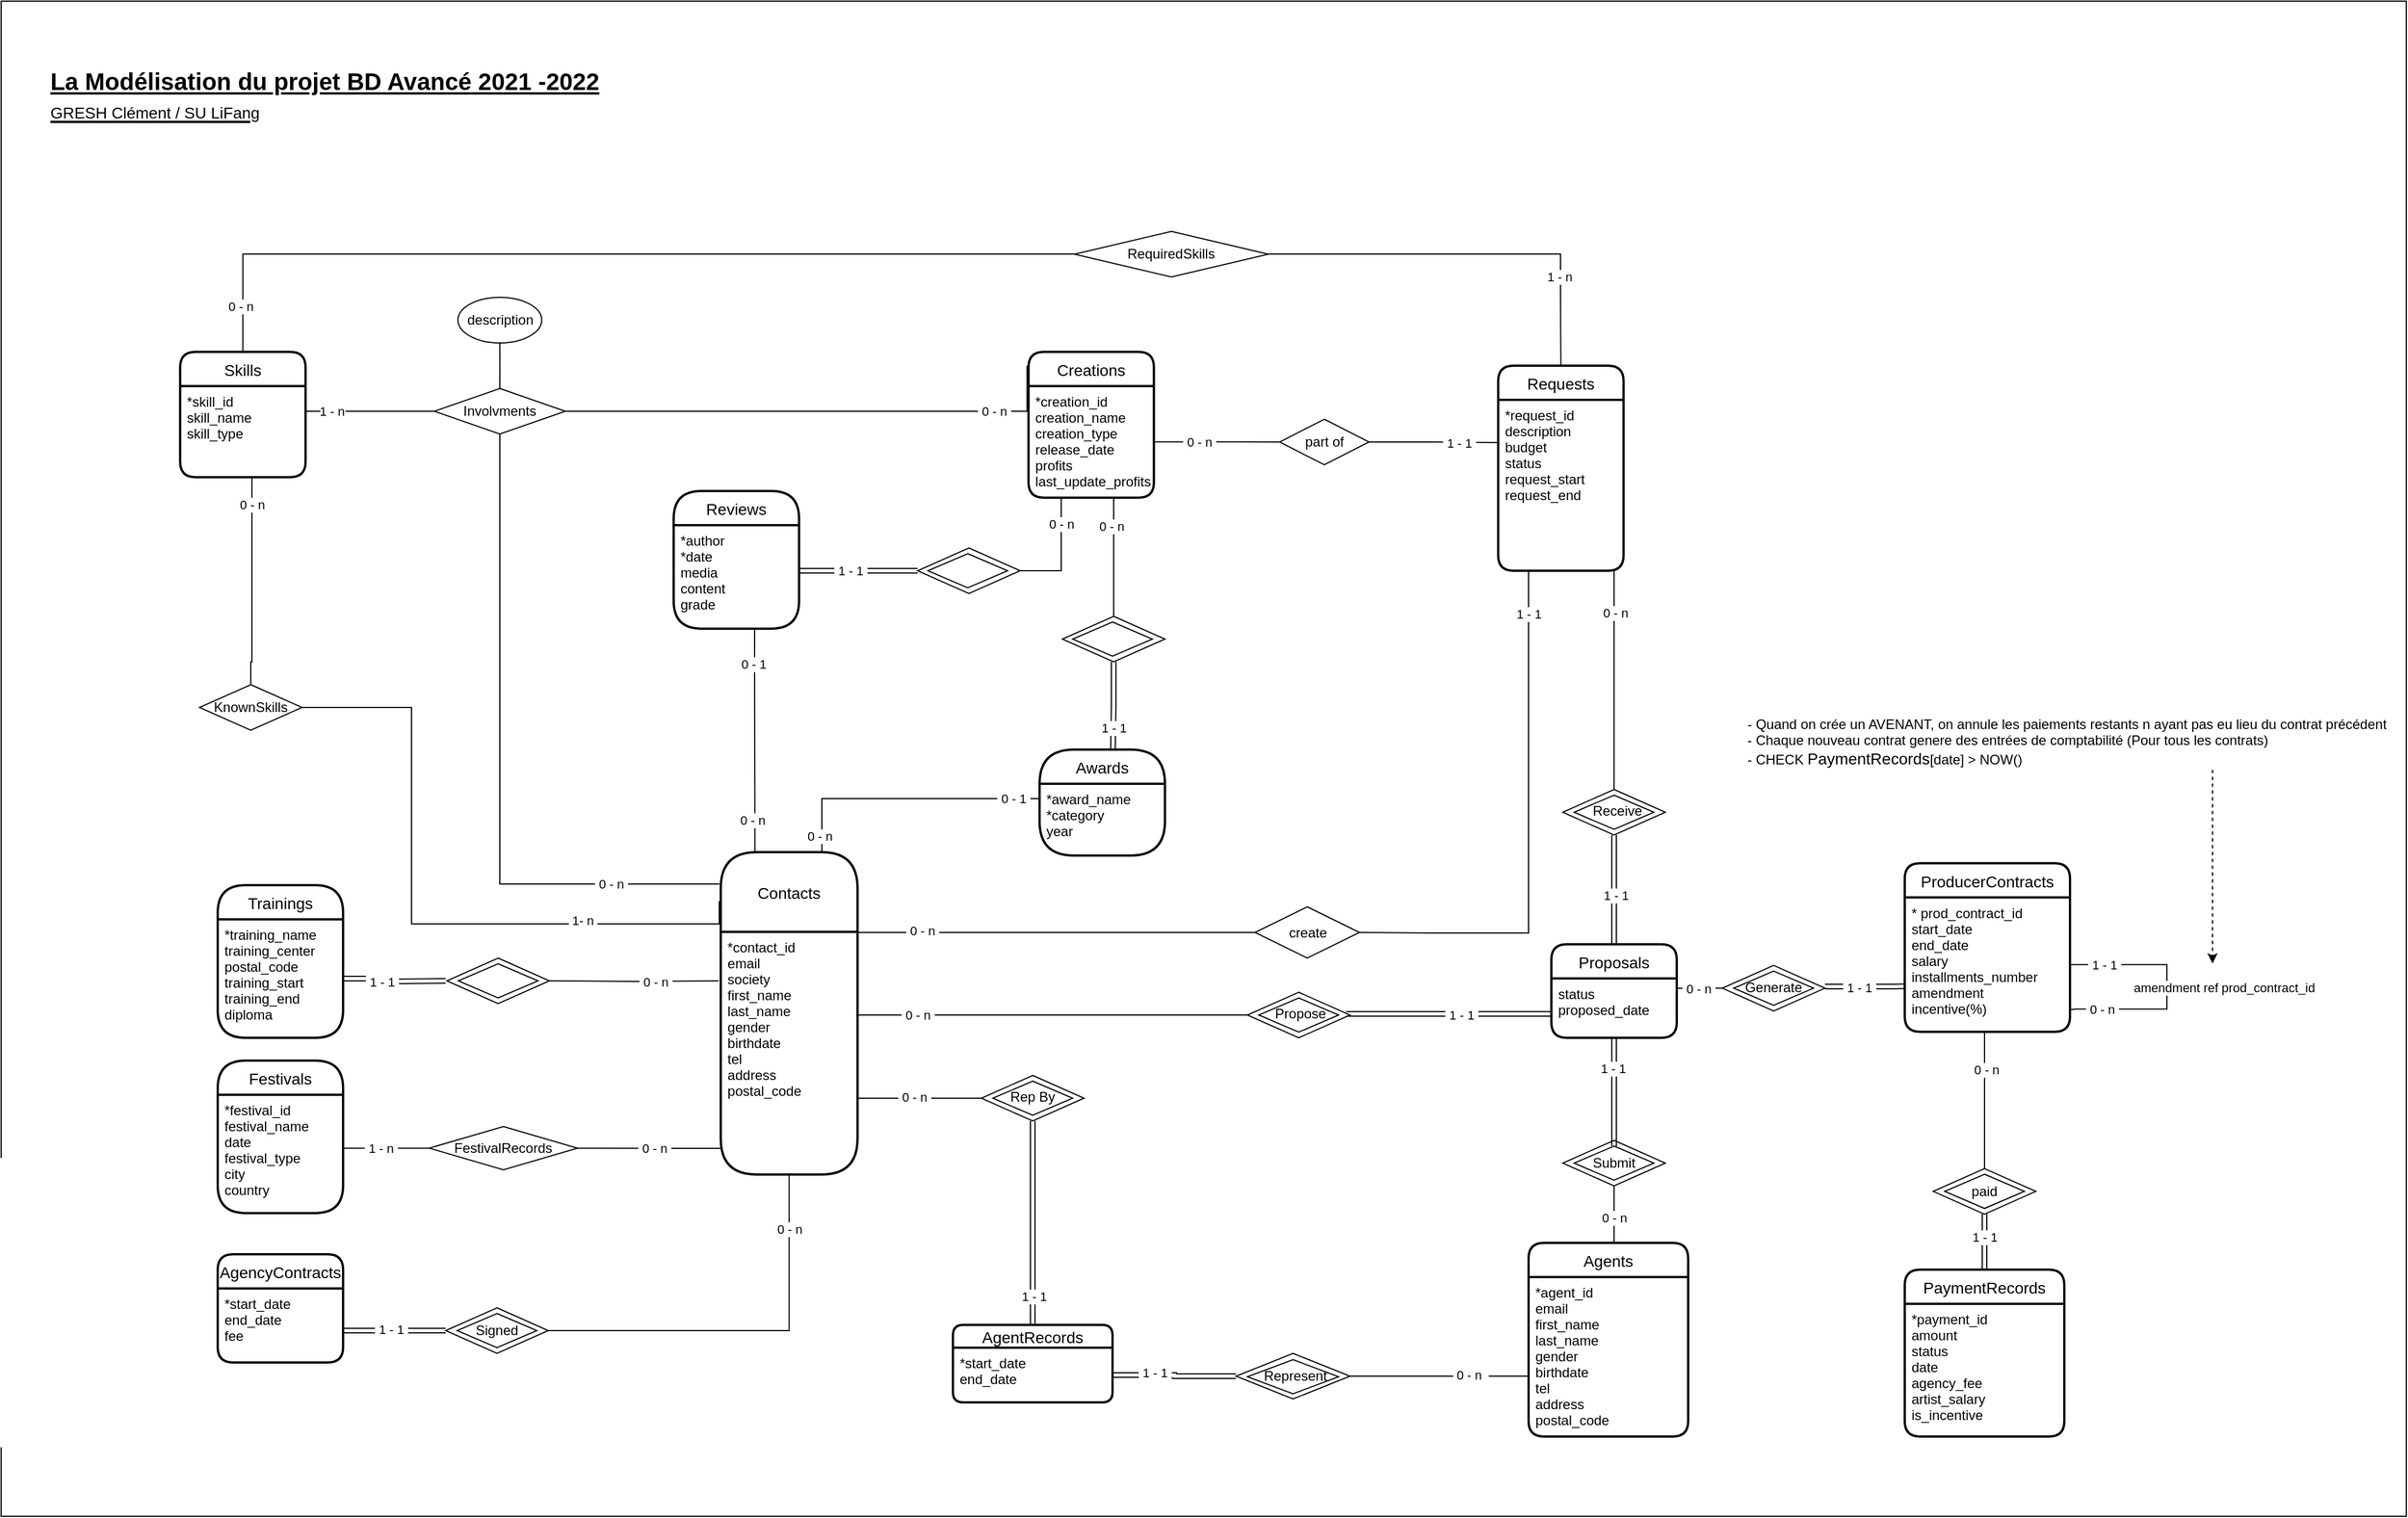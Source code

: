 <mxfile version="15.7.3" type="device"><diagram id="R2lEEEUBdFMjLlhIrx00" name="Page-1"><mxGraphModel dx="1122" dy="-2579" grid="1" gridSize="10" guides="1" tooltips="1" connect="1" arrows="1" fold="1" page="1" pageScale="1" pageWidth="2336" pageHeight="1654" math="0" shadow="0" extFonts="Permanent Marker^https://fonts.googleapis.com/css?family=Permanent+Marker"><root><mxCell id="0"/><mxCell id="1" parent="0"/><mxCell id="pV-mn0TwVt38ndsEZ02C-326" value="" style="rounded=0;whiteSpace=wrap;html=1;" parent="1" vertex="1"><mxGeometry x="90" y="3360" width="2110" height="1330" as="geometry"/></mxCell><mxCell id="mbh0JBsJNEGWv45l8wZp-10" value="La Modélisation du projet BD Avancé 2021 -2022&lt;br&gt;&lt;div style=&quot;text-align: left&quot;&gt;&lt;span style=&quot;font-size: 14px ; font-weight: normal&quot;&gt;GRESH Clément / SU LiFang&lt;/span&gt;&lt;/div&gt;&lt;span style=&quot;color: rgba(0 , 0 , 0 , 0) ; font-family: monospace ; font-size: 0px ; font-weight: 400&quot;&gt;%3CmxGraphModel%3E%3Croot%3E%3CmxCell%20id%3D%220%22%2F%3E%3CmxCell%20id%3D%221%22%20parent%3D%220%22%2F%3E%3CmxCell%20id%3D%222%22%20value%3D%22%22%20style%3D%22endArrow%3Dclassic%3Bhtml%3D1%3Brounded%3D0%3BendFill%3D1%3Bdashed%3D1%3B%22%20edge%3D%221%22%20parent%3D%221%22%3E%3CmxGeometry%20width%3D%2250%22%20height%3D%2250%22%20relative%3D%221%22%20as%3D%22geometry%22%3E%3CmxPoint%20x%3D%221790%22%20y%3D%222050%22%20as%3D%22sourcePoint%22%2F%3E%3CmxPoint%20x%3D%221920%22%20y%3D%222050%22%20as%3D%22targetPoint%22%2F%3E%3C%2FmxGeometry%3E%3C%2FmxCell%3E%3CmxCell%20id%3D%223%22%20value%3D%22%26amp%3Bnbsp%3BExplication%26amp%3Bnbsp%3B%22%20style%3D%22edgeLabel%3Bhtml%3D1%3Balign%3Dcenter%3BverticalAlign%3Dmiddle%3Bresizable%3D0%3Bpoints%3D%5B%5D%3B%22%20vertex%3D%221%22%20connectable%3D%220%22%20parent%3D%222%22%3E%3CmxGeometry%20x%3D%22-0.191%22%20y%3D%22-1%22%20relative%3D%221%22%20as%3D%22geometry%22%3E%3CmxPoint%20as%3D%22offset%22%2F%3E%3C%2FmxGeometry%3E%3C%2FmxCell%3E%3C%2Froot%3E%3C%2FmxGraphModel%3Eg&lt;/span&gt;" style="text;html=1;strokeColor=none;fillColor=none;align=center;verticalAlign=middle;whiteSpace=wrap;rounded=0;fontSize=21;fontStyle=5" parent="1" vertex="1"><mxGeometry x="99" y="3439.5" width="550" height="30" as="geometry"/></mxCell><mxCell id="pV-mn0TwVt38ndsEZ02C-318" style="edgeStyle=orthogonalEdgeStyle;rounded=0;orthogonalLoop=1;jettySize=auto;html=1;endArrow=none;endFill=0;" parent="1" source="pV-mn0TwVt38ndsEZ02C-33" target="pV-mn0TwVt38ndsEZ02C-193" edge="1"><mxGeometry relative="1" as="geometry"><Array as="points"><mxPoint x="810" y="4060"/></Array></mxGeometry></mxCell><mxCell id="pV-mn0TwVt38ndsEZ02C-319" value="&amp;nbsp;0 - 1&amp;nbsp;" style="edgeLabel;html=1;align=center;verticalAlign=middle;resizable=0;points=[];" parent="pV-mn0TwVt38ndsEZ02C-318" vertex="1" connectable="0"><mxGeometry x="0.808" relative="1" as="geometry"><mxPoint as="offset"/></mxGeometry></mxCell><mxCell id="pV-mn0TwVt38ndsEZ02C-320" value="&amp;nbsp;0 - n&amp;nbsp;" style="edgeLabel;html=1;align=center;verticalAlign=middle;resizable=0;points=[];" parent="pV-mn0TwVt38ndsEZ02C-318" vertex="1" connectable="0"><mxGeometry x="-0.878" y="2" relative="1" as="geometry"><mxPoint as="offset"/></mxGeometry></mxCell><mxCell id="pV-mn0TwVt38ndsEZ02C-33" value="Contacts" style="swimlane;childLayout=stackLayout;horizontal=1;startSize=70;horizontalStack=0;rounded=1;fontSize=14;fontStyle=0;strokeWidth=2;resizeParent=0;resizeLast=1;shadow=0;dashed=0;align=center;" parent="1" vertex="1"><mxGeometry x="721.3" y="4107" width="120" height="283" as="geometry"/></mxCell><mxCell id="pV-mn0TwVt38ndsEZ02C-34" value="*contact_id&#10;email&#10;society&#10;first_name&#10;last_name&#10;gender&#10;birthdate&#10;tel&#10;address&#10;postal_code&#10;&#10;" style="align=left;strokeColor=none;fillColor=none;spacingLeft=4;fontSize=12;verticalAlign=top;resizable=0;rotatable=0;part=1;" parent="pV-mn0TwVt38ndsEZ02C-33" vertex="1"><mxGeometry y="70" width="120" height="213" as="geometry"/></mxCell><mxCell id="pV-mn0TwVt38ndsEZ02C-35" value="Agents" style="swimlane;childLayout=stackLayout;horizontal=1;startSize=30;horizontalStack=0;rounded=1;fontSize=14;fontStyle=0;strokeWidth=2;resizeParent=0;resizeLast=1;shadow=0;dashed=0;align=center;" parent="1" vertex="1"><mxGeometry x="1430" y="4450" width="140" height="170" as="geometry"/></mxCell><mxCell id="pV-mn0TwVt38ndsEZ02C-36" value="*agent_id&#10;email&#10;first_name&#10;last_name&#10;gender&#10;birthdate&#10;tel&#10;address&#10;postal_code" style="align=left;strokeColor=none;fillColor=none;spacingLeft=4;fontSize=12;verticalAlign=top;resizable=0;rotatable=0;part=1;" parent="pV-mn0TwVt38ndsEZ02C-35" vertex="1"><mxGeometry y="30" width="140" height="140" as="geometry"/></mxCell><mxCell id="pV-mn0TwVt38ndsEZ02C-37" value="AgencyContracts" style="swimlane;childLayout=stackLayout;horizontal=1;startSize=30;horizontalStack=0;rounded=1;fontSize=14;fontStyle=0;strokeWidth=2;resizeParent=0;resizeLast=1;shadow=0;dashed=0;align=center;" parent="1" vertex="1"><mxGeometry x="280" y="4460" width="110" height="95" as="geometry"/></mxCell><mxCell id="pV-mn0TwVt38ndsEZ02C-38" value="*start_date&#10;end_date&#10;fee" style="align=left;strokeColor=none;fillColor=none;spacingLeft=4;fontSize=12;verticalAlign=top;resizable=0;rotatable=0;part=1;" parent="pV-mn0TwVt38ndsEZ02C-37" vertex="1"><mxGeometry y="30" width="110" height="65" as="geometry"/></mxCell><mxCell id="pV-mn0TwVt38ndsEZ02C-39" value="ProducerContracts" style="swimlane;childLayout=stackLayout;horizontal=1;startSize=30;horizontalStack=0;rounded=1;fontSize=14;fontStyle=0;strokeWidth=2;resizeParent=0;resizeLast=1;shadow=0;dashed=0;align=center;" parent="1" vertex="1"><mxGeometry x="1760" y="4116.77" width="145" height="148" as="geometry"/></mxCell><mxCell id="pV-mn0TwVt38ndsEZ02C-40" value="* prod_contract_id&#10;start_date&#10;end_date&#10;salary&#10;installments_number&#10;amendment&#10;incentive(%)" style="align=left;strokeColor=none;fillColor=none;spacingLeft=4;fontSize=12;verticalAlign=top;resizable=0;rotatable=0;part=1;" parent="pV-mn0TwVt38ndsEZ02C-39" vertex="1"><mxGeometry y="30" width="145" height="118" as="geometry"/></mxCell><mxCell id="pV-mn0TwVt38ndsEZ02C-41" style="edgeStyle=orthogonalEdgeStyle;rounded=0;orthogonalLoop=1;jettySize=auto;html=1;endArrow=none;endFill=0;entryX=1.001;entryY=0.836;entryDx=0;entryDy=0;entryPerimeter=0;" parent="pV-mn0TwVt38ndsEZ02C-39" source="pV-mn0TwVt38ndsEZ02C-40" target="pV-mn0TwVt38ndsEZ02C-40" edge="1"><mxGeometry relative="1" as="geometry"><mxPoint x="150" y="128" as="targetPoint"/><Array as="points"><mxPoint x="230" y="89"/><mxPoint x="230" y="128"/><mxPoint x="150" y="128"/></Array></mxGeometry></mxCell><mxCell id="pV-mn0TwVt38ndsEZ02C-42" value="amendment ref prod_contract_id" style="edgeLabel;html=1;align=center;verticalAlign=middle;resizable=0;points=[];" parent="pV-mn0TwVt38ndsEZ02C-41" vertex="1" connectable="0"><mxGeometry x="0.002" y="1" relative="1" as="geometry"><mxPoint x="49" as="offset"/></mxGeometry></mxCell><mxCell id="pV-mn0TwVt38ndsEZ02C-43" value="&amp;nbsp;1 - 1&amp;nbsp;" style="edgeLabel;html=1;align=center;verticalAlign=middle;resizable=0;points=[];" parent="pV-mn0TwVt38ndsEZ02C-41" vertex="1" connectable="0"><mxGeometry x="-0.767" relative="1" as="geometry"><mxPoint x="5" as="offset"/></mxGeometry></mxCell><mxCell id="pV-mn0TwVt38ndsEZ02C-44" value="&amp;nbsp;0 - n&amp;nbsp;" style="edgeLabel;html=1;align=center;verticalAlign=middle;resizable=0;points=[];" parent="pV-mn0TwVt38ndsEZ02C-41" vertex="1" connectable="0"><mxGeometry x="0.76" relative="1" as="geometry"><mxPoint x="3" as="offset"/></mxGeometry></mxCell><mxCell id="pV-mn0TwVt38ndsEZ02C-45" value="Requests" style="swimlane;childLayout=stackLayout;horizontal=1;startSize=30;horizontalStack=0;rounded=1;fontSize=14;fontStyle=0;strokeWidth=2;resizeParent=0;resizeLast=1;shadow=0;dashed=0;align=center;" parent="1" vertex="1"><mxGeometry x="1403.33" y="3680" width="110" height="180" as="geometry"/></mxCell><mxCell id="pV-mn0TwVt38ndsEZ02C-46" value="*request_id&#10;description&#10;budget&#10;status&#10;request_start&#10;request_end&#10;" style="align=left;strokeColor=none;fillColor=none;spacingLeft=4;fontSize=12;verticalAlign=top;resizable=0;rotatable=0;part=1;" parent="pV-mn0TwVt38ndsEZ02C-45" vertex="1"><mxGeometry y="30" width="110" height="150" as="geometry"/></mxCell><mxCell id="pV-mn0TwVt38ndsEZ02C-49" value="" style="group" parent="1" vertex="1" connectable="0"><mxGeometry x="480.0" y="4507" width="90" height="40" as="geometry"/></mxCell><mxCell id="pV-mn0TwVt38ndsEZ02C-50" value="" style="group" parent="pV-mn0TwVt38ndsEZ02C-49" vertex="1" connectable="0"><mxGeometry width="90" height="40" as="geometry"/></mxCell><mxCell id="pV-mn0TwVt38ndsEZ02C-51" value="" style="rhombus;whiteSpace=wrap;html=1;align=left;verticalAlign=top;" parent="pV-mn0TwVt38ndsEZ02C-50" vertex="1"><mxGeometry width="90" height="40" as="geometry"/></mxCell><mxCell id="pV-mn0TwVt38ndsEZ02C-52" value="" style="group" parent="pV-mn0TwVt38ndsEZ02C-50" vertex="1" connectable="0"><mxGeometry x="10" y="5" width="70" height="30.0" as="geometry"/></mxCell><mxCell id="pV-mn0TwVt38ndsEZ02C-53" value="" style="rhombus;whiteSpace=wrap;html=1;align=left;verticalAlign=top;" parent="pV-mn0TwVt38ndsEZ02C-52" vertex="1"><mxGeometry width="70" height="30" as="geometry"/></mxCell><mxCell id="pV-mn0TwVt38ndsEZ02C-54" value="Signed" style="text;html=1;strokeColor=none;fillColor=none;align=center;verticalAlign=middle;whiteSpace=wrap;rounded=0;" parent="pV-mn0TwVt38ndsEZ02C-52" vertex="1"><mxGeometry x="5" y="4.547e-13" width="60" height="30" as="geometry"/></mxCell><mxCell id="pV-mn0TwVt38ndsEZ02C-55" value="" style="group" parent="1" vertex="1" connectable="0"><mxGeometry x="1730" y="4486.77" width="90" height="40" as="geometry"/></mxCell><mxCell id="pV-mn0TwVt38ndsEZ02C-253" style="edgeStyle=orthogonalEdgeStyle;rounded=0;orthogonalLoop=1;jettySize=auto;html=1;endArrow=none;endFill=0;shape=link;" parent="1" source="pV-mn0TwVt38ndsEZ02C-56" edge="1"><mxGeometry relative="1" as="geometry"><mxPoint x="1830" y="4424.77" as="targetPoint"/></mxGeometry></mxCell><mxCell id="pV-mn0TwVt38ndsEZ02C-254" value="&amp;nbsp;1 - 1&amp;nbsp;" style="edgeLabel;html=1;align=center;verticalAlign=middle;resizable=0;points=[];" parent="pV-mn0TwVt38ndsEZ02C-253" vertex="1" connectable="0"><mxGeometry x="-0.365" relative="1" as="geometry"><mxPoint y="-13" as="offset"/></mxGeometry></mxCell><mxCell id="pV-mn0TwVt38ndsEZ02C-56" value="PaymentRecords" style="swimlane;childLayout=stackLayout;horizontal=1;startSize=30;horizontalStack=0;rounded=1;fontSize=14;fontStyle=0;strokeWidth=2;resizeParent=0;resizeLast=1;shadow=0;dashed=0;align=center;" parent="1" vertex="1"><mxGeometry x="1760" y="4473.53" width="140" height="146.47" as="geometry"/></mxCell><mxCell id="pV-mn0TwVt38ndsEZ02C-57" value="*payment_id&#10;amount&#10;status&#10;date&#10;agency_fee&#10;artist_salary&#10;is_incentive" style="align=left;strokeColor=none;fillColor=none;spacingLeft=4;fontSize=12;verticalAlign=top;resizable=0;rotatable=0;part=1;" parent="pV-mn0TwVt38ndsEZ02C-56" vertex="1"><mxGeometry y="30" width="140" height="116.47" as="geometry"/></mxCell><mxCell id="pV-mn0TwVt38ndsEZ02C-60" style="edgeStyle=orthogonalEdgeStyle;rounded=0;orthogonalLoop=1;jettySize=auto;html=1;endArrow=none;endFill=0;exitX=0.5;exitY=0;exitDx=0;exitDy=0;entryX=0.5;entryY=0;entryDx=0;entryDy=0;" parent="1" source="pV-mn0TwVt38ndsEZ02C-63" target="pV-mn0TwVt38ndsEZ02C-45" edge="1"><mxGeometry relative="1" as="geometry"><mxPoint x="815.034" y="3702" as="sourcePoint"/><mxPoint x="1520" y="3842" as="targetPoint"/><Array as="points"><mxPoint x="302" y="3582"/><mxPoint x="1458" y="3582"/><mxPoint x="1458" y="3620"/></Array></mxGeometry></mxCell><mxCell id="pV-mn0TwVt38ndsEZ02C-61" value="&amp;nbsp;1 - n&amp;nbsp;" style="edgeLabel;html=1;align=center;verticalAlign=middle;resizable=0;points=[];" parent="pV-mn0TwVt38ndsEZ02C-60" vertex="1" connectable="0"><mxGeometry x="0.924" y="-1" relative="1" as="geometry"><mxPoint y="-27" as="offset"/></mxGeometry></mxCell><mxCell id="pV-mn0TwVt38ndsEZ02C-62" value="&amp;nbsp;0 - n&amp;nbsp;" style="edgeLabel;html=1;align=center;verticalAlign=middle;resizable=0;points=[];" parent="pV-mn0TwVt38ndsEZ02C-60" vertex="1" connectable="0"><mxGeometry x="-0.94" y="2" relative="1" as="geometry"><mxPoint as="offset"/></mxGeometry></mxCell><mxCell id="pV-mn0TwVt38ndsEZ02C-63" value="Skills" style="swimlane;childLayout=stackLayout;horizontal=1;startSize=30;horizontalStack=0;rounded=1;fontSize=14;fontStyle=0;strokeWidth=2;resizeParent=0;resizeLast=1;shadow=0;dashed=0;align=center;" parent="1" vertex="1"><mxGeometry x="247.06" y="3667.88" width="110" height="110" as="geometry"/></mxCell><mxCell id="pV-mn0TwVt38ndsEZ02C-64" value="*skill_id&#10;skill_name&#10;skill_type&#10;" style="align=left;strokeColor=none;fillColor=none;spacingLeft=4;fontSize=12;verticalAlign=top;resizable=0;rotatable=0;part=1;" parent="pV-mn0TwVt38ndsEZ02C-63" vertex="1"><mxGeometry y="30" width="110" height="80" as="geometry"/></mxCell><mxCell id="pV-mn0TwVt38ndsEZ02C-65" value="" style="group" parent="1" vertex="1" connectable="0"><mxGeometry x="264.0" y="3960" width="90" height="40" as="geometry"/></mxCell><mxCell id="pV-mn0TwVt38ndsEZ02C-66" value="" style="group" parent="pV-mn0TwVt38ndsEZ02C-65" vertex="1" connectable="0"><mxGeometry width="90" height="40" as="geometry"/></mxCell><mxCell id="pV-mn0TwVt38ndsEZ02C-67" value="" style="rhombus;whiteSpace=wrap;html=1;align=left;verticalAlign=top;" parent="pV-mn0TwVt38ndsEZ02C-66" vertex="1"><mxGeometry width="90" height="40" as="geometry"/></mxCell><mxCell id="pV-mn0TwVt38ndsEZ02C-68" value="KnownSkills" style="text;html=1;strokeColor=none;fillColor=none;align=center;verticalAlign=middle;whiteSpace=wrap;rounded=0;" parent="pV-mn0TwVt38ndsEZ02C-66" vertex="1"><mxGeometry x="15" y="5" width="60" height="30" as="geometry"/></mxCell><mxCell id="pV-mn0TwVt38ndsEZ02C-69" value="Trainings" style="swimlane;childLayout=stackLayout;horizontal=1;startSize=30;horizontalStack=0;rounded=1;fontSize=14;fontStyle=0;strokeWidth=2;resizeParent=0;resizeLast=1;shadow=0;dashed=0;align=center;arcSize=27;" parent="1" vertex="1"><mxGeometry x="280" y="4136" width="110" height="134" as="geometry"/></mxCell><mxCell id="pV-mn0TwVt38ndsEZ02C-70" value="*training_name&#10;training_center&#10;postal_code&#10;training_start&#10;training_end&#10;diploma" style="align=left;strokeColor=none;fillColor=none;spacingLeft=4;fontSize=12;verticalAlign=top;resizable=0;rotatable=0;part=1;" parent="pV-mn0TwVt38ndsEZ02C-69" vertex="1"><mxGeometry y="30" width="110" height="104" as="geometry"/></mxCell><mxCell id="pV-mn0TwVt38ndsEZ02C-71" value="" style="group" parent="1" vertex="1" connectable="0"><mxGeometry x="480" y="4200" width="90" height="40" as="geometry"/></mxCell><mxCell id="pV-mn0TwVt38ndsEZ02C-72" value="" style="group" parent="pV-mn0TwVt38ndsEZ02C-71" vertex="1" connectable="0"><mxGeometry width="90" height="40" as="geometry"/></mxCell><mxCell id="pV-mn0TwVt38ndsEZ02C-73" value="" style="rhombus;whiteSpace=wrap;html=1;align=left;verticalAlign=top;" parent="pV-mn0TwVt38ndsEZ02C-72" vertex="1"><mxGeometry x="1" width="90" height="40" as="geometry"/></mxCell><mxCell id="pV-mn0TwVt38ndsEZ02C-74" value="" style="group" parent="pV-mn0TwVt38ndsEZ02C-71" vertex="1" connectable="0"><mxGeometry x="10" y="5" width="70" height="30" as="geometry"/></mxCell><mxCell id="pV-mn0TwVt38ndsEZ02C-75" value="" style="rhombus;whiteSpace=wrap;html=1;align=left;verticalAlign=top;" parent="pV-mn0TwVt38ndsEZ02C-74" vertex="1"><mxGeometry x="1" width="70" height="30" as="geometry"/></mxCell><mxCell id="pV-mn0TwVt38ndsEZ02C-76" style="edgeStyle=orthogonalEdgeStyle;rounded=0;orthogonalLoop=1;jettySize=auto;html=1;endArrow=none;endFill=0;shape=link;" parent="1" source="pV-mn0TwVt38ndsEZ02C-70" edge="1"><mxGeometry relative="1" as="geometry"><mxPoint x="480" y="4220" as="targetPoint"/></mxGeometry></mxCell><mxCell id="pV-mn0TwVt38ndsEZ02C-77" value="&amp;nbsp;1 - 1&amp;nbsp;" style="edgeLabel;html=1;align=center;verticalAlign=middle;resizable=0;points=[];" parent="pV-mn0TwVt38ndsEZ02C-76" vertex="1" connectable="0"><mxGeometry x="0.133" y="-2" relative="1" as="geometry"><mxPoint x="-16" y="-2" as="offset"/></mxGeometry></mxCell><mxCell id="pV-mn0TwVt38ndsEZ02C-80" style="edgeStyle=orthogonalEdgeStyle;rounded=0;orthogonalLoop=1;jettySize=auto;html=1;entryX=0;entryY=0.5;entryDx=0;entryDy=0;endArrow=none;endFill=0;exitX=1;exitY=0.5;exitDx=0;exitDy=0;" parent="1" source="pV-mn0TwVt38ndsEZ02C-83" target="pV-mn0TwVt38ndsEZ02C-217" edge="1"><mxGeometry relative="1" as="geometry"><Array as="points"><mxPoint x="1180" y="3747"/><mxPoint x="1180" y="3747"/></Array><mxPoint x="1200" y="3712" as="targetPoint"/></mxGeometry></mxCell><mxCell id="pV-mn0TwVt38ndsEZ02C-81" value="&amp;nbsp;0 - n&amp;nbsp;" style="edgeLabel;html=1;align=center;verticalAlign=middle;resizable=0;points=[];" parent="pV-mn0TwVt38ndsEZ02C-80" vertex="1" connectable="0"><mxGeometry x="-0.736" y="1" relative="1" as="geometry"><mxPoint x="25" y="1" as="offset"/></mxGeometry></mxCell><mxCell id="pV-mn0TwVt38ndsEZ02C-82" value="Creations" style="swimlane;childLayout=stackLayout;horizontal=1;startSize=30;horizontalStack=0;rounded=1;fontSize=14;fontStyle=0;strokeWidth=2;resizeParent=0;resizeLast=1;shadow=0;dashed=0;align=center;" parent="1" vertex="1"><mxGeometry x="991.3" y="3667.88" width="110" height="128" as="geometry"/></mxCell><mxCell id="pV-mn0TwVt38ndsEZ02C-83" value="*creation_id&#10;creation_name&#10;creation_type&#10;release_date&#10;profits&#10;last_update_profits" style="align=left;strokeColor=none;fillColor=none;spacingLeft=4;fontSize=12;verticalAlign=top;resizable=0;rotatable=0;part=1;" parent="pV-mn0TwVt38ndsEZ02C-82" vertex="1"><mxGeometry y="30" width="110" height="98" as="geometry"/></mxCell><mxCell id="pV-mn0TwVt38ndsEZ02C-84" style="edgeStyle=orthogonalEdgeStyle;rounded=0;orthogonalLoop=1;jettySize=auto;html=1;endArrow=none;endFill=0;entryX=0.5;entryY=0;entryDx=0;entryDy=0;exitX=0.75;exitY=1;exitDx=0;exitDy=0;" parent="1" source="pV-mn0TwVt38ndsEZ02C-64" target="pV-mn0TwVt38ndsEZ02C-67" edge="1"><mxGeometry relative="1" as="geometry"><mxPoint x="755.3" y="3952" as="targetPoint"/><Array as="points"><mxPoint x="310" y="3778"/><mxPoint x="310" y="3940"/></Array></mxGeometry></mxCell><mxCell id="pV-mn0TwVt38ndsEZ02C-85" value="&amp;nbsp;0 - n&amp;nbsp;" style="edgeLabel;html=1;align=center;verticalAlign=middle;resizable=0;points=[];" parent="pV-mn0TwVt38ndsEZ02C-84" vertex="1" connectable="0"><mxGeometry x="-0.572" relative="1" as="geometry"><mxPoint as="offset"/></mxGeometry></mxCell><mxCell id="pV-mn0TwVt38ndsEZ02C-86" style="edgeStyle=orthogonalEdgeStyle;rounded=0;orthogonalLoop=1;jettySize=auto;html=1;endArrow=none;endFill=0;exitX=1;exitY=0.5;exitDx=0;exitDy=0;" parent="1" source="pV-mn0TwVt38ndsEZ02C-67" edge="1"><mxGeometry relative="1" as="geometry"><mxPoint x="755.3" y="3992" as="sourcePoint"/><mxPoint x="720" y="4150" as="targetPoint"/><Array as="points"><mxPoint x="450" y="3980"/><mxPoint x="450" y="4170"/><mxPoint x="720" y="4170"/></Array></mxGeometry></mxCell><mxCell id="pV-mn0TwVt38ndsEZ02C-87" value="&amp;nbsp;1- n&amp;nbsp;" style="edgeLabel;html=1;align=center;verticalAlign=middle;resizable=0;points=[];" parent="pV-mn0TwVt38ndsEZ02C-86" vertex="1" connectable="0"><mxGeometry x="0.569" y="1" relative="1" as="geometry"><mxPoint x="-16" y="-2" as="offset"/></mxGeometry></mxCell><mxCell id="pV-mn0TwVt38ndsEZ02C-88" style="edgeStyle=orthogonalEdgeStyle;rounded=0;orthogonalLoop=1;jettySize=auto;html=1;entryX=0.5;entryY=0;entryDx=0;entryDy=0;endArrow=none;endFill=0;" parent="1" source="pV-mn0TwVt38ndsEZ02C-89" target="pV-mn0TwVt38ndsEZ02C-98" edge="1"><mxGeometry relative="1" as="geometry"><mxPoint x="782.15" y="3695" as="targetPoint"/></mxGeometry></mxCell><mxCell id="pV-mn0TwVt38ndsEZ02C-89" value="description" style="ellipse;whiteSpace=wrap;html=1;" parent="1" vertex="1"><mxGeometry x="490.75" y="3620" width="73.5" height="40" as="geometry"/></mxCell><mxCell id="pV-mn0TwVt38ndsEZ02C-90" style="edgeStyle=orthogonalEdgeStyle;rounded=0;orthogonalLoop=1;jettySize=auto;html=1;endArrow=none;endFill=0;exitX=1;exitY=0.5;exitDx=0;exitDy=0;" parent="1" source="pV-mn0TwVt38ndsEZ02C-98" edge="1"><mxGeometry relative="1" as="geometry"><Array as="points"><mxPoint x="990" y="3720"/></Array><mxPoint x="990" y="3680" as="targetPoint"/></mxGeometry></mxCell><mxCell id="pV-mn0TwVt38ndsEZ02C-91" value="&amp;nbsp;0 - n&amp;nbsp;" style="edgeLabel;html=1;align=center;verticalAlign=middle;resizable=0;points=[];" parent="pV-mn0TwVt38ndsEZ02C-90" vertex="1" connectable="0"><mxGeometry x="0.691" relative="1" as="geometry"><mxPoint as="offset"/></mxGeometry></mxCell><mxCell id="pV-mn0TwVt38ndsEZ02C-92" style="edgeStyle=orthogonalEdgeStyle;rounded=0;orthogonalLoop=1;jettySize=auto;html=1;entryX=-0.009;entryY=0.099;entryDx=0;entryDy=0;endArrow=none;endFill=0;exitX=0.5;exitY=1;exitDx=0;exitDy=0;entryPerimeter=0;" parent="1" source="pV-mn0TwVt38ndsEZ02C-98" target="pV-mn0TwVt38ndsEZ02C-33" edge="1"><mxGeometry relative="1" as="geometry"><Array as="points"><mxPoint x="528" y="4135"/></Array></mxGeometry></mxCell><mxCell id="pV-mn0TwVt38ndsEZ02C-93" value="&amp;nbsp;0 - n&amp;nbsp;" style="edgeLabel;html=1;align=center;verticalAlign=middle;resizable=0;points=[];" parent="pV-mn0TwVt38ndsEZ02C-92" vertex="1" connectable="0"><mxGeometry x="0.674" relative="1" as="geometry"><mxPoint as="offset"/></mxGeometry></mxCell><mxCell id="pV-mn0TwVt38ndsEZ02C-94" value="" style="group" parent="1" vertex="1" connectable="0"><mxGeometry x="465.65" y="4347.84" width="130" height="38" as="geometry"/></mxCell><mxCell id="pV-mn0TwVt38ndsEZ02C-95" value="" style="group" parent="pV-mn0TwVt38ndsEZ02C-94" vertex="1" connectable="0"><mxGeometry width="130" height="38" as="geometry"/></mxCell><mxCell id="pV-mn0TwVt38ndsEZ02C-96" value="" style="rhombus;whiteSpace=wrap;html=1;align=left;verticalAlign=top;" parent="pV-mn0TwVt38ndsEZ02C-95" vertex="1"><mxGeometry width="130" height="38" as="geometry"/></mxCell><mxCell id="pV-mn0TwVt38ndsEZ02C-97" value="FestivalRecords" style="text;html=1;strokeColor=none;fillColor=none;align=center;verticalAlign=middle;whiteSpace=wrap;rounded=0;" parent="pV-mn0TwVt38ndsEZ02C-95" vertex="1"><mxGeometry x="21.667" y="4.75" width="86.667" height="28.5" as="geometry"/></mxCell><mxCell id="pV-mn0TwVt38ndsEZ02C-98" value="" style="rhombus;whiteSpace=wrap;html=1;align=left;verticalAlign=top;" parent="1" vertex="1"><mxGeometry x="470" y="3700" width="115" height="40" as="geometry"/></mxCell><mxCell id="pV-mn0TwVt38ndsEZ02C-99" value="Involvments" style="text;html=1;strokeColor=none;fillColor=none;align=center;verticalAlign=middle;whiteSpace=wrap;rounded=0;" parent="1" vertex="1"><mxGeometry x="488.647" y="3704.314" width="76.667" height="31.364" as="geometry"/></mxCell><mxCell id="pV-mn0TwVt38ndsEZ02C-100" style="edgeStyle=orthogonalEdgeStyle;rounded=0;orthogonalLoop=1;jettySize=auto;html=1;entryX=0.5;entryY=1;entryDx=0;entryDy=0;endArrow=none;endFill=0;shape=link;" parent="1" source="pV-mn0TwVt38ndsEZ02C-102" target="pV-mn0TwVt38ndsEZ02C-118" edge="1"><mxGeometry relative="1" as="geometry"/></mxCell><mxCell id="pV-mn0TwVt38ndsEZ02C-101" value="&amp;nbsp;1 - 1" style="edgeLabel;html=1;align=center;verticalAlign=middle;resizable=0;points=[];" parent="pV-mn0TwVt38ndsEZ02C-100" vertex="1" connectable="0"><mxGeometry x="-0.095" y="-2" relative="1" as="geometry"><mxPoint x="-2" as="offset"/></mxGeometry></mxCell><mxCell id="pV-mn0TwVt38ndsEZ02C-102" value="Proposals" style="swimlane;childLayout=stackLayout;horizontal=1;startSize=30;horizontalStack=0;rounded=1;fontSize=14;fontStyle=0;strokeWidth=2;resizeParent=0;resizeLast=1;shadow=0;dashed=0;align=center;" parent="1" vertex="1"><mxGeometry x="1450" y="4187.85" width="110" height="82.15" as="geometry"/></mxCell><mxCell id="pV-mn0TwVt38ndsEZ02C-103" value="status&#10;proposed_date" style="align=left;strokeColor=none;fillColor=none;spacingLeft=4;fontSize=12;verticalAlign=top;resizable=0;rotatable=0;part=1;" parent="pV-mn0TwVt38ndsEZ02C-102" vertex="1"><mxGeometry y="30" width="110" height="52.15" as="geometry"/></mxCell><mxCell id="pV-mn0TwVt38ndsEZ02C-104" value="" style="group" parent="1" vertex="1" connectable="0"><mxGeometry x="1460.0" y="4360" width="90" height="40" as="geometry"/></mxCell><mxCell id="pV-mn0TwVt38ndsEZ02C-105" value="" style="group" parent="pV-mn0TwVt38ndsEZ02C-104" vertex="1" connectable="0"><mxGeometry width="90" height="40" as="geometry"/></mxCell><mxCell id="pV-mn0TwVt38ndsEZ02C-106" value="" style="rhombus;whiteSpace=wrap;html=1;align=left;verticalAlign=top;" parent="pV-mn0TwVt38ndsEZ02C-105" vertex="1"><mxGeometry width="90" height="40" as="geometry"/></mxCell><mxCell id="pV-mn0TwVt38ndsEZ02C-107" value="" style="group" parent="pV-mn0TwVt38ndsEZ02C-105" vertex="1" connectable="0"><mxGeometry x="10" y="5" width="70" height="30" as="geometry"/></mxCell><mxCell id="pV-mn0TwVt38ndsEZ02C-108" value="" style="rhombus;whiteSpace=wrap;html=1;align=left;verticalAlign=top;" parent="pV-mn0TwVt38ndsEZ02C-107" vertex="1"><mxGeometry width="70" height="30" as="geometry"/></mxCell><mxCell id="pV-mn0TwVt38ndsEZ02C-109" value="Submit" style="text;html=1;strokeColor=none;fillColor=none;align=center;verticalAlign=middle;whiteSpace=wrap;rounded=0;" parent="pV-mn0TwVt38ndsEZ02C-107" vertex="1"><mxGeometry x="5" width="60" height="30" as="geometry"/></mxCell><mxCell id="pV-mn0TwVt38ndsEZ02C-110" value="" style="group" parent="1" vertex="1" connectable="0"><mxGeometry x="1183.33" y="4230" width="90" height="40" as="geometry"/></mxCell><mxCell id="pV-mn0TwVt38ndsEZ02C-111" value="" style="group" parent="pV-mn0TwVt38ndsEZ02C-110" vertex="1" connectable="0"><mxGeometry width="90" height="40" as="geometry"/></mxCell><mxCell id="pV-mn0TwVt38ndsEZ02C-112" value="" style="rhombus;whiteSpace=wrap;html=1;align=left;verticalAlign=top;" parent="pV-mn0TwVt38ndsEZ02C-111" vertex="1"><mxGeometry width="90" height="40" as="geometry"/></mxCell><mxCell id="pV-mn0TwVt38ndsEZ02C-113" value="" style="group" parent="pV-mn0TwVt38ndsEZ02C-111" vertex="1" connectable="0"><mxGeometry x="10" y="5" width="70" height="30" as="geometry"/></mxCell><mxCell id="pV-mn0TwVt38ndsEZ02C-114" value="" style="rhombus;whiteSpace=wrap;html=1;align=left;verticalAlign=top;" parent="pV-mn0TwVt38ndsEZ02C-113" vertex="1"><mxGeometry width="70" height="30" as="geometry"/></mxCell><mxCell id="pV-mn0TwVt38ndsEZ02C-115" value="Propose" style="text;html=1;strokeColor=none;fillColor=none;align=center;verticalAlign=middle;whiteSpace=wrap;rounded=0;" parent="pV-mn0TwVt38ndsEZ02C-113" vertex="1"><mxGeometry x="7" y="-1" width="60" height="30" as="geometry"/></mxCell><mxCell id="pV-mn0TwVt38ndsEZ02C-116" value="" style="group" parent="1" vertex="1" connectable="0"><mxGeometry x="1460.0" y="4052" width="90" height="40" as="geometry"/></mxCell><mxCell id="pV-mn0TwVt38ndsEZ02C-117" value="" style="group" parent="pV-mn0TwVt38ndsEZ02C-116" vertex="1" connectable="0"><mxGeometry width="90" height="40" as="geometry"/></mxCell><mxCell id="pV-mn0TwVt38ndsEZ02C-118" value="" style="rhombus;whiteSpace=wrap;html=1;align=left;verticalAlign=top;" parent="pV-mn0TwVt38ndsEZ02C-117" vertex="1"><mxGeometry width="90" height="40" as="geometry"/></mxCell><mxCell id="pV-mn0TwVt38ndsEZ02C-119" value="" style="group" parent="pV-mn0TwVt38ndsEZ02C-117" vertex="1" connectable="0"><mxGeometry x="10" y="5" width="70" height="30" as="geometry"/></mxCell><mxCell id="pV-mn0TwVt38ndsEZ02C-120" value="" style="rhombus;whiteSpace=wrap;html=1;align=left;verticalAlign=top;" parent="pV-mn0TwVt38ndsEZ02C-119" vertex="1"><mxGeometry width="70" height="30" as="geometry"/></mxCell><mxCell id="pV-mn0TwVt38ndsEZ02C-121" value="Receive" style="text;html=1;strokeColor=none;fillColor=none;align=center;verticalAlign=middle;whiteSpace=wrap;rounded=0;" parent="pV-mn0TwVt38ndsEZ02C-119" vertex="1"><mxGeometry x="8.0" y="-1" width="60" height="30" as="geometry"/></mxCell><mxCell id="pV-mn0TwVt38ndsEZ02C-122" style="edgeStyle=orthogonalEdgeStyle;rounded=0;orthogonalLoop=1;jettySize=auto;html=1;endArrow=none;endFill=0;entryX=0.491;entryY=0.001;entryDx=0;entryDy=0;entryPerimeter=0;exitX=0.5;exitY=1;exitDx=0;exitDy=0;" parent="1" source="pV-mn0TwVt38ndsEZ02C-106" target="pV-mn0TwVt38ndsEZ02C-35" edge="1"><mxGeometry relative="1" as="geometry"><mxPoint x="1236.33" y="4352" as="sourcePoint"/><mxPoint x="1236.33" y="4442" as="targetPoint"/><Array as="points"><mxPoint x="1505" y="4450"/></Array></mxGeometry></mxCell><mxCell id="pV-mn0TwVt38ndsEZ02C-123" value="&amp;nbsp;0 - n&amp;nbsp;" style="edgeLabel;html=1;align=center;verticalAlign=middle;resizable=0;points=[];" parent="pV-mn0TwVt38ndsEZ02C-122" vertex="1" connectable="0"><mxGeometry x="0.403" y="2" relative="1" as="geometry"><mxPoint x="-2" y="-12" as="offset"/></mxGeometry></mxCell><mxCell id="pV-mn0TwVt38ndsEZ02C-124" style="edgeStyle=orthogonalEdgeStyle;rounded=0;orthogonalLoop=1;jettySize=auto;html=1;endArrow=none;endFill=0;shape=link;entryX=0.5;entryY=1;entryDx=0;entryDy=0;exitX=0.5;exitY=0;exitDx=0;exitDy=0;" parent="1" source="pV-mn0TwVt38ndsEZ02C-109" target="pV-mn0TwVt38ndsEZ02C-103" edge="1"><mxGeometry relative="1" as="geometry"><mxPoint x="1286.33" y="4312" as="sourcePoint"/><Array as="points"><mxPoint x="1505" y="4350"/><mxPoint x="1505" y="4350"/></Array><mxPoint x="1450" y="4217" as="targetPoint"/></mxGeometry></mxCell><mxCell id="pV-mn0TwVt38ndsEZ02C-125" value="&amp;nbsp;1 - 1&amp;nbsp;" style="edgeLabel;html=1;align=center;verticalAlign=middle;resizable=0;points=[];" parent="pV-mn0TwVt38ndsEZ02C-124" vertex="1" connectable="0"><mxGeometry x="0.464" y="2" relative="1" as="geometry"><mxPoint x="1" y="1" as="offset"/></mxGeometry></mxCell><mxCell id="pV-mn0TwVt38ndsEZ02C-126" style="edgeStyle=orthogonalEdgeStyle;rounded=0;orthogonalLoop=1;jettySize=auto;html=1;entryX=0.5;entryY=0;entryDx=0;entryDy=0;endArrow=none;endFill=0;exitX=0.5;exitY=1;exitDx=0;exitDy=0;" parent="1" source="pV-mn0TwVt38ndsEZ02C-46" target="pV-mn0TwVt38ndsEZ02C-118" edge="1"><mxGeometry relative="1" as="geometry"><mxPoint x="1505" y="3992" as="sourcePoint"/><Array as="points"><mxPoint x="1505" y="3860"/></Array></mxGeometry></mxCell><mxCell id="pV-mn0TwVt38ndsEZ02C-127" value="&amp;nbsp;0 - n&amp;nbsp;" style="edgeLabel;html=1;align=center;verticalAlign=middle;resizable=0;points=[];" parent="pV-mn0TwVt38ndsEZ02C-126" vertex="1" connectable="0"><mxGeometry x="-0.075" y="1" relative="1" as="geometry"><mxPoint y="-27" as="offset"/></mxGeometry></mxCell><mxCell id="pV-mn0TwVt38ndsEZ02C-132" value="" style="group" parent="1" vertex="1" connectable="0"><mxGeometry x="1610" y="4211.43" width="80" height="35" as="geometry"/></mxCell><mxCell id="pV-mn0TwVt38ndsEZ02C-133" value="" style="rhombus;whiteSpace=wrap;html=1;align=left;verticalAlign=top;" parent="pV-mn0TwVt38ndsEZ02C-132" vertex="1"><mxGeometry x="-10" y="-5" width="90" height="40" as="geometry"/></mxCell><mxCell id="pV-mn0TwVt38ndsEZ02C-134" value="" style="rhombus;whiteSpace=wrap;html=1;align=left;verticalAlign=top;" parent="pV-mn0TwVt38ndsEZ02C-132" vertex="1"><mxGeometry width="70" height="30" as="geometry"/></mxCell><mxCell id="pV-mn0TwVt38ndsEZ02C-135" value="Generate" style="text;html=1;strokeColor=none;fillColor=none;align=center;verticalAlign=middle;whiteSpace=wrap;rounded=0;" parent="pV-mn0TwVt38ndsEZ02C-132" vertex="1"><mxGeometry x="5" width="60" height="30" as="geometry"/></mxCell><mxCell id="pV-mn0TwVt38ndsEZ02C-148" value="AgentRecords" style="swimlane;childLayout=stackLayout;horizontal=1;startSize=20;horizontalStack=0;rounded=1;fontSize=14;fontStyle=0;strokeWidth=2;resizeParent=0;resizeLast=1;shadow=0;dashed=0;align=center;" parent="1" vertex="1"><mxGeometry x="925" y="4522" width="140" height="68" as="geometry"/></mxCell><mxCell id="pV-mn0TwVt38ndsEZ02C-149" value="*start_date&#10;end_date" style="align=left;strokeColor=none;fillColor=none;spacingLeft=4;fontSize=12;verticalAlign=top;resizable=0;rotatable=0;part=1;" parent="pV-mn0TwVt38ndsEZ02C-148" vertex="1"><mxGeometry y="20" width="140" height="48" as="geometry"/></mxCell><mxCell id="pV-mn0TwVt38ndsEZ02C-150" value="" style="group" parent="1" vertex="1" connectable="0"><mxGeometry x="950" y="4303" width="90" height="40" as="geometry"/></mxCell><mxCell id="pV-mn0TwVt38ndsEZ02C-151" value="" style="group" parent="pV-mn0TwVt38ndsEZ02C-150" vertex="1" connectable="0"><mxGeometry width="90" height="40" as="geometry"/></mxCell><mxCell id="pV-mn0TwVt38ndsEZ02C-152" value="" style="rhombus;whiteSpace=wrap;html=1;align=left;verticalAlign=top;" parent="pV-mn0TwVt38ndsEZ02C-151" vertex="1"><mxGeometry width="90" height="40" as="geometry"/></mxCell><mxCell id="pV-mn0TwVt38ndsEZ02C-153" value="" style="group" parent="pV-mn0TwVt38ndsEZ02C-151" vertex="1" connectable="0"><mxGeometry x="10" y="5" width="74.76" height="30" as="geometry"/></mxCell><mxCell id="pV-mn0TwVt38ndsEZ02C-154" value="" style="rhombus;whiteSpace=wrap;html=1;align=left;verticalAlign=top;" parent="pV-mn0TwVt38ndsEZ02C-153" vertex="1"><mxGeometry width="70" height="30" as="geometry"/></mxCell><mxCell id="pV-mn0TwVt38ndsEZ02C-155" value="Rep By" style="text;html=1;strokeColor=none;fillColor=none;align=center;verticalAlign=middle;whiteSpace=wrap;rounded=0;" parent="pV-mn0TwVt38ndsEZ02C-153" vertex="1"><mxGeometry x="-4.76" y="-1.0" width="79.52" height="30" as="geometry"/></mxCell><mxCell id="pV-mn0TwVt38ndsEZ02C-156" style="edgeStyle=orthogonalEdgeStyle;rounded=0;orthogonalLoop=1;jettySize=auto;html=1;entryX=0;entryY=0.5;entryDx=0;entryDy=0;endArrow=none;endFill=0;" parent="1" source="pV-mn0TwVt38ndsEZ02C-34" target="pV-mn0TwVt38ndsEZ02C-152" edge="1"><mxGeometry relative="1" as="geometry"><Array as="points"><mxPoint x="860" y="4323"/><mxPoint x="860" y="4323"/></Array></mxGeometry></mxCell><mxCell id="pV-mn0TwVt38ndsEZ02C-157" value="&amp;nbsp;0 - n&amp;nbsp;" style="edgeLabel;html=1;align=center;verticalAlign=middle;resizable=0;points=[];" parent="pV-mn0TwVt38ndsEZ02C-156" vertex="1" connectable="0"><mxGeometry x="-0.099" y="1" relative="1" as="geometry"><mxPoint as="offset"/></mxGeometry></mxCell><mxCell id="pV-mn0TwVt38ndsEZ02C-160" value="" style="group" parent="1" vertex="1" connectable="0"><mxGeometry x="1183.33" y="4547" width="90" height="40" as="geometry"/></mxCell><mxCell id="pV-mn0TwVt38ndsEZ02C-161" value="" style="group" parent="pV-mn0TwVt38ndsEZ02C-160" vertex="1" connectable="0"><mxGeometry width="90" height="40" as="geometry"/></mxCell><mxCell id="pV-mn0TwVt38ndsEZ02C-162" value="" style="rhombus;whiteSpace=wrap;html=1;align=left;verticalAlign=top;" parent="pV-mn0TwVt38ndsEZ02C-161" vertex="1"><mxGeometry x="-10" width="100" height="40" as="geometry"/></mxCell><mxCell id="pV-mn0TwVt38ndsEZ02C-163" value="" style="group" parent="pV-mn0TwVt38ndsEZ02C-161" vertex="1" connectable="0"><mxGeometry x="10" y="5.5" width="70" height="30.0" as="geometry"/></mxCell><mxCell id="pV-mn0TwVt38ndsEZ02C-164" value="" style="rhombus;whiteSpace=wrap;html=1;align=left;verticalAlign=top;" parent="pV-mn0TwVt38ndsEZ02C-163" vertex="1"><mxGeometry x="-10" width="80" height="30" as="geometry"/></mxCell><mxCell id="pV-mn0TwVt38ndsEZ02C-165" value="Represent" style="text;html=1;strokeColor=none;fillColor=none;align=center;verticalAlign=middle;whiteSpace=wrap;rounded=0;" parent="pV-mn0TwVt38ndsEZ02C-163" vertex="1"><mxGeometry x="4.17" y="-0.5" width="55" height="30" as="geometry"/></mxCell><mxCell id="pV-mn0TwVt38ndsEZ02C-170" value="" style="group;rotation=90;" parent="1" vertex="1" connectable="0"><mxGeometry x="1785.0" y="4384.77" width="90" height="40" as="geometry"/></mxCell><mxCell id="pV-mn0TwVt38ndsEZ02C-171" value="" style="group" parent="pV-mn0TwVt38ndsEZ02C-170" vertex="1" connectable="0"><mxGeometry width="90" height="40" as="geometry"/></mxCell><mxCell id="pV-mn0TwVt38ndsEZ02C-172" value="" style="rhombus;whiteSpace=wrap;html=1;align=left;verticalAlign=top;" parent="pV-mn0TwVt38ndsEZ02C-171" vertex="1"><mxGeometry width="90" height="40" as="geometry"/></mxCell><mxCell id="pV-mn0TwVt38ndsEZ02C-173" value="" style="group" parent="pV-mn0TwVt38ndsEZ02C-171" vertex="1" connectable="0"><mxGeometry x="10" y="5" width="70" height="30.0" as="geometry"/></mxCell><mxCell id="pV-mn0TwVt38ndsEZ02C-174" value="" style="rhombus;whiteSpace=wrap;html=1;align=left;verticalAlign=top;" parent="pV-mn0TwVt38ndsEZ02C-173" vertex="1"><mxGeometry width="70" height="30" as="geometry"/></mxCell><mxCell id="pV-mn0TwVt38ndsEZ02C-175" value="paid" style="text;html=1;strokeColor=none;fillColor=none;align=center;verticalAlign=middle;whiteSpace=wrap;rounded=0;" parent="pV-mn0TwVt38ndsEZ02C-173" vertex="1"><mxGeometry x="5.0" y="4.547e-13" width="60" height="30" as="geometry"/></mxCell><mxCell id="pV-mn0TwVt38ndsEZ02C-251" style="edgeStyle=orthogonalEdgeStyle;rounded=0;orthogonalLoop=1;jettySize=auto;html=1;dashed=1;" parent="1" source="pV-mn0TwVt38ndsEZ02C-181" edge="1"><mxGeometry relative="1" as="geometry"><mxPoint x="2030" y="4204.77" as="targetPoint"/><Array as="points"><mxPoint x="2030" y="4204.77"/><mxPoint x="2030" y="4204.77"/></Array></mxGeometry></mxCell><mxCell id="pV-mn0TwVt38ndsEZ02C-181" value="- Quand on crée un AVENANT, on annule les paiements restants n ayant pas eu lieu du contrat précédent&lt;br&gt;- Chaque nouveau contrat genere des entrées de comptabilité (Pour tous les contrats)&lt;br&gt;- CHECK&amp;nbsp;&lt;span style=&quot;font-size: 14px ; text-align: center&quot;&gt;PaymentRecords&lt;/span&gt;[date] &amp;gt; NOW()" style="text;html=1;align=left;verticalAlign=middle;resizable=0;points=[];autosize=1;strokeColor=none;fillColor=none;" parent="1" vertex="1"><mxGeometry x="1620" y="3984.77" width="580" height="50" as="geometry"/></mxCell><mxCell id="pV-mn0TwVt38ndsEZ02C-190" style="edgeStyle=orthogonalEdgeStyle;rounded=0;orthogonalLoop=1;jettySize=auto;html=1;entryX=0;entryY=0.5;entryDx=0;entryDy=0;startArrow=none;startFill=0;endArrow=none;endFill=0;" parent="1" source="pV-mn0TwVt38ndsEZ02C-64" target="pV-mn0TwVt38ndsEZ02C-98" edge="1"><mxGeometry relative="1" as="geometry"><Array as="points"><mxPoint x="390" y="3720"/><mxPoint x="390" y="3720"/></Array></mxGeometry></mxCell><mxCell id="pV-mn0TwVt38ndsEZ02C-191" value="1 - n" style="edgeLabel;html=1;align=center;verticalAlign=middle;resizable=0;points=[];" parent="pV-mn0TwVt38ndsEZ02C-190" vertex="1" connectable="0"><mxGeometry x="-0.767" y="1" relative="1" as="geometry"><mxPoint x="10" y="1" as="offset"/></mxGeometry></mxCell><mxCell id="pV-mn0TwVt38ndsEZ02C-192" value="Awards" style="swimlane;childLayout=stackLayout;horizontal=1;startSize=30;horizontalStack=0;rounded=1;fontSize=14;fontStyle=0;strokeWidth=2;resizeParent=0;resizeLast=1;shadow=0;dashed=0;align=center;arcSize=50;" parent="1" vertex="1"><mxGeometry x="1001" y="4017" width="110" height="93" as="geometry"/></mxCell><mxCell id="pV-mn0TwVt38ndsEZ02C-193" value="*award_name&#10;*category&#10;year" style="align=left;strokeColor=none;fillColor=none;spacingLeft=4;fontSize=12;verticalAlign=top;resizable=0;rotatable=0;part=1;" parent="pV-mn0TwVt38ndsEZ02C-192" vertex="1"><mxGeometry y="30" width="110" height="63" as="geometry"/></mxCell><mxCell id="pV-mn0TwVt38ndsEZ02C-197" value="Reviews" style="swimlane;childLayout=stackLayout;horizontal=1;startSize=30;horizontalStack=0;rounded=1;fontSize=14;fontStyle=0;strokeWidth=2;resizeParent=0;resizeLast=1;shadow=0;dashed=0;align=center;arcSize=27;" parent="1" vertex="1"><mxGeometry x="680" y="3790.0" width="110" height="120.86" as="geometry"/></mxCell><mxCell id="pV-mn0TwVt38ndsEZ02C-198" value="*author&#10;*date&#10;media&#10;content&#10;grade" style="align=left;strokeColor=none;fillColor=none;spacingLeft=4;fontSize=12;verticalAlign=top;resizable=0;rotatable=0;part=1;" parent="pV-mn0TwVt38ndsEZ02C-197" vertex="1"><mxGeometry y="30" width="110" height="90.86" as="geometry"/></mxCell><mxCell id="pV-mn0TwVt38ndsEZ02C-205" value="Festivals" style="swimlane;childLayout=stackLayout;horizontal=1;startSize=30;horizontalStack=0;rounded=1;fontSize=14;fontStyle=0;strokeWidth=2;resizeParent=0;resizeLast=1;shadow=0;dashed=0;align=center;arcSize=27;" parent="1" vertex="1"><mxGeometry x="280" y="4290" width="110" height="133.84" as="geometry"/></mxCell><mxCell id="pV-mn0TwVt38ndsEZ02C-206" value="*festival_id&#10;festival_name&#10;date&#10;festival_type&#10;city&#10;country" style="align=left;strokeColor=none;fillColor=none;spacingLeft=4;fontSize=12;verticalAlign=top;resizable=0;rotatable=0;part=1;" parent="pV-mn0TwVt38ndsEZ02C-205" vertex="1"><mxGeometry y="30" width="110" height="103.84" as="geometry"/></mxCell><mxCell id="pV-mn0TwVt38ndsEZ02C-211" value="" style="group" parent="1" vertex="1" connectable="0"><mxGeometry x="1031.66" y="3562.14" width="170" height="40" as="geometry"/></mxCell><mxCell id="pV-mn0TwVt38ndsEZ02C-212" value="" style="group" parent="pV-mn0TwVt38ndsEZ02C-211" vertex="1" connectable="0"><mxGeometry width="170.0" height="40" as="geometry"/></mxCell><mxCell id="pV-mn0TwVt38ndsEZ02C-213" value="" style="rhombus;whiteSpace=wrap;html=1;align=left;verticalAlign=top;" parent="pV-mn0TwVt38ndsEZ02C-212" vertex="1"><mxGeometry width="170.0" height="40" as="geometry"/></mxCell><mxCell id="pV-mn0TwVt38ndsEZ02C-214" value="RequiredSkills" style="text;html=1;strokeColor=none;fillColor=none;align=center;verticalAlign=middle;whiteSpace=wrap;rounded=0;" parent="pV-mn0TwVt38ndsEZ02C-212" vertex="1"><mxGeometry x="28.333" y="5" width="113.333" height="30" as="geometry"/></mxCell><mxCell id="pV-mn0TwVt38ndsEZ02C-215" value="" style="group" parent="1" vertex="1" connectable="0"><mxGeometry x="1211.66" y="3727" width="78.34" height="40" as="geometry"/></mxCell><mxCell id="pV-mn0TwVt38ndsEZ02C-216" value="" style="group" parent="pV-mn0TwVt38ndsEZ02C-215" vertex="1" connectable="0"><mxGeometry width="78.34" height="40" as="geometry"/></mxCell><mxCell id="pV-mn0TwVt38ndsEZ02C-217" value="" style="rhombus;whiteSpace=wrap;html=1;align=left;verticalAlign=top;" parent="pV-mn0TwVt38ndsEZ02C-216" vertex="1"><mxGeometry width="78.34" height="40" as="geometry"/></mxCell><mxCell id="pV-mn0TwVt38ndsEZ02C-218" value="part of" style="text;html=1;strokeColor=none;fillColor=none;align=center;verticalAlign=middle;whiteSpace=wrap;rounded=0;" parent="pV-mn0TwVt38ndsEZ02C-216" vertex="1"><mxGeometry x="13.057" y="5" width="52.227" height="30" as="geometry"/></mxCell><mxCell id="pV-mn0TwVt38ndsEZ02C-222" value="" style="group" parent="1" vertex="1" connectable="0"><mxGeometry x="893" y="3840" width="90" height="40" as="geometry"/></mxCell><mxCell id="pV-mn0TwVt38ndsEZ02C-223" value="" style="group" parent="pV-mn0TwVt38ndsEZ02C-222" vertex="1" connectable="0"><mxGeometry width="90" height="40" as="geometry"/></mxCell><mxCell id="pV-mn0TwVt38ndsEZ02C-224" value="" style="rhombus;whiteSpace=wrap;html=1;align=left;verticalAlign=top;" parent="pV-mn0TwVt38ndsEZ02C-223" vertex="1"><mxGeometry x="1" width="90" height="40" as="geometry"/></mxCell><mxCell id="pV-mn0TwVt38ndsEZ02C-225" value="" style="group" parent="pV-mn0TwVt38ndsEZ02C-222" vertex="1" connectable="0"><mxGeometry x="10" y="5" width="70" height="30" as="geometry"/></mxCell><mxCell id="pV-mn0TwVt38ndsEZ02C-226" value="" style="rhombus;whiteSpace=wrap;html=1;align=left;verticalAlign=top;" parent="pV-mn0TwVt38ndsEZ02C-225" vertex="1"><mxGeometry width="70" height="30" as="geometry"/></mxCell><mxCell id="pV-mn0TwVt38ndsEZ02C-239" style="edgeStyle=orthogonalEdgeStyle;rounded=0;orthogonalLoop=1;jettySize=auto;html=1;entryX=0;entryY=0.5;entryDx=0;entryDy=0;startArrow=none;startFill=0;endArrow=none;endFill=0;" parent="1" source="pV-mn0TwVt38ndsEZ02C-206" target="pV-mn0TwVt38ndsEZ02C-96" edge="1"><mxGeometry relative="1" as="geometry"><Array as="points"><mxPoint x="410" y="4366.84"/><mxPoint x="410" y="4366.84"/></Array></mxGeometry></mxCell><mxCell id="pV-mn0TwVt38ndsEZ02C-240" value="&amp;nbsp;1 - n&amp;nbsp;" style="edgeLabel;html=1;align=center;verticalAlign=middle;resizable=0;points=[];" parent="pV-mn0TwVt38ndsEZ02C-239" vertex="1" connectable="0"><mxGeometry x="-0.136" relative="1" as="geometry"><mxPoint as="offset"/></mxGeometry></mxCell><mxCell id="pV-mn0TwVt38ndsEZ02C-243" style="edgeStyle=orthogonalEdgeStyle;rounded=0;orthogonalLoop=1;jettySize=auto;html=1;entryX=0;entryY=0.5;entryDx=0;entryDy=0;startArrow=none;startFill=0;endArrow=none;endFill=0;shape=link;" parent="1" source="pV-mn0TwVt38ndsEZ02C-38" target="pV-mn0TwVt38ndsEZ02C-51" edge="1"><mxGeometry relative="1" as="geometry"><Array as="points"><mxPoint x="420" y="4527"/><mxPoint x="420" y="4527"/></Array></mxGeometry></mxCell><mxCell id="pV-mn0TwVt38ndsEZ02C-244" value="&amp;nbsp;1 - 1&amp;nbsp;" style="edgeLabel;html=1;align=center;verticalAlign=middle;resizable=0;points=[];" parent="pV-mn0TwVt38ndsEZ02C-243" vertex="1" connectable="0"><mxGeometry x="-0.076" y="1" relative="1" as="geometry"><mxPoint as="offset"/></mxGeometry></mxCell><mxCell id="pV-mn0TwVt38ndsEZ02C-245" style="edgeStyle=orthogonalEdgeStyle;rounded=0;orthogonalLoop=1;jettySize=auto;html=1;entryX=0.5;entryY=1;entryDx=0;entryDy=0;startArrow=none;startFill=0;endArrow=none;endFill=0;" parent="1" source="pV-mn0TwVt38ndsEZ02C-51" target="pV-mn0TwVt38ndsEZ02C-34" edge="1"><mxGeometry relative="1" as="geometry"/></mxCell><mxCell id="pV-mn0TwVt38ndsEZ02C-246" value="0 - n&amp;nbsp;" style="edgeLabel;html=1;align=center;verticalAlign=middle;resizable=0;points=[];" parent="pV-mn0TwVt38ndsEZ02C-245" vertex="1" connectable="0"><mxGeometry x="0.729" y="-1" relative="1" as="geometry"><mxPoint as="offset"/></mxGeometry></mxCell><mxCell id="pV-mn0TwVt38ndsEZ02C-249" style="edgeStyle=orthogonalEdgeStyle;rounded=0;orthogonalLoop=1;jettySize=auto;html=1;entryX=0;entryY=0.198;entryDx=0;entryDy=0;entryPerimeter=0;startArrow=none;startFill=0;endArrow=none;endFill=0;shape=link;" parent="1" edge="1"><mxGeometry relative="1" as="geometry"><mxPoint x="1690" y="4225" as="sourcePoint"/><mxPoint x="1760" y="4224.731" as="targetPoint"/><Array as="points"><mxPoint x="1750" y="4225"/></Array></mxGeometry></mxCell><mxCell id="pV-mn0TwVt38ndsEZ02C-250" value="&amp;nbsp;1 - 1&amp;nbsp;" style="edgeLabel;html=1;align=center;verticalAlign=middle;resizable=0;points=[];" parent="pV-mn0TwVt38ndsEZ02C-249" vertex="1" connectable="0"><mxGeometry x="-0.16" y="-1" relative="1" as="geometry"><mxPoint as="offset"/></mxGeometry></mxCell><mxCell id="pV-mn0TwVt38ndsEZ02C-252" style="edgeStyle=orthogonalEdgeStyle;rounded=0;orthogonalLoop=1;jettySize=auto;html=1;entryX=0.5;entryY=0;entryDx=0;entryDy=0;endArrow=none;endFill=0;" parent="1" source="pV-mn0TwVt38ndsEZ02C-40" target="pV-mn0TwVt38ndsEZ02C-172" edge="1"><mxGeometry relative="1" as="geometry"><Array as="points"><mxPoint x="1830" y="4334.77"/><mxPoint x="1830" y="4334.77"/></Array></mxGeometry></mxCell><mxCell id="pV-mn0TwVt38ndsEZ02C-255" value="&amp;nbsp;0 - n" style="edgeLabel;html=1;align=center;verticalAlign=middle;resizable=0;points=[];" parent="pV-mn0TwVt38ndsEZ02C-252" vertex="1" connectable="0"><mxGeometry x="-0.45" relative="1" as="geometry"><mxPoint as="offset"/></mxGeometry></mxCell><mxCell id="pV-mn0TwVt38ndsEZ02C-256" style="edgeStyle=orthogonalEdgeStyle;shape=link;rounded=0;orthogonalLoop=1;jettySize=auto;html=1;endArrow=none;endFill=0;" parent="1" source="pV-mn0TwVt38ndsEZ02C-152" target="pV-mn0TwVt38ndsEZ02C-148" edge="1"><mxGeometry relative="1" as="geometry"/></mxCell><mxCell id="pV-mn0TwVt38ndsEZ02C-257" value="&amp;nbsp;1 - 1&amp;nbsp;" style="edgeLabel;html=1;align=center;verticalAlign=middle;resizable=0;points=[];" parent="pV-mn0TwVt38ndsEZ02C-256" vertex="1" connectable="0"><mxGeometry x="0.723" y="1" relative="1" as="geometry"><mxPoint as="offset"/></mxGeometry></mxCell><mxCell id="pV-mn0TwVt38ndsEZ02C-258" style="edgeStyle=orthogonalEdgeStyle;rounded=0;orthogonalLoop=1;jettySize=auto;html=1;endArrow=none;endFill=0;" parent="1" source="pV-mn0TwVt38ndsEZ02C-36" target="pV-mn0TwVt38ndsEZ02C-162" edge="1"><mxGeometry relative="1" as="geometry"><Array as="points"><mxPoint x="1390" y="4567"/><mxPoint x="1390" y="4567"/></Array></mxGeometry></mxCell><mxCell id="pV-mn0TwVt38ndsEZ02C-260" value="&amp;nbsp;0 - n&amp;nbsp;&amp;nbsp;" style="edgeLabel;html=1;align=center;verticalAlign=middle;resizable=0;points=[];" parent="pV-mn0TwVt38ndsEZ02C-258" vertex="1" connectable="0"><mxGeometry x="-0.347" y="-1" relative="1" as="geometry"><mxPoint as="offset"/></mxGeometry></mxCell><mxCell id="pV-mn0TwVt38ndsEZ02C-259" style="edgeStyle=orthogonalEdgeStyle;shape=link;rounded=0;orthogonalLoop=1;jettySize=auto;html=1;entryX=0;entryY=0.5;entryDx=0;entryDy=0;endArrow=none;endFill=0;" parent="1" source="pV-mn0TwVt38ndsEZ02C-149" target="pV-mn0TwVt38ndsEZ02C-162" edge="1"><mxGeometry relative="1" as="geometry"/></mxCell><mxCell id="pV-mn0TwVt38ndsEZ02C-261" value="&amp;nbsp;1 - 1&amp;nbsp;" style="edgeLabel;html=1;align=center;verticalAlign=middle;resizable=0;points=[];" parent="pV-mn0TwVt38ndsEZ02C-259" vertex="1" connectable="0"><mxGeometry x="-0.329" y="2" relative="1" as="geometry"><mxPoint as="offset"/></mxGeometry></mxCell><mxCell id="pV-mn0TwVt38ndsEZ02C-263" style="edgeStyle=orthogonalEdgeStyle;rounded=0;orthogonalLoop=1;jettySize=auto;html=1;entryX=-0.016;entryY=0.202;entryDx=0;entryDy=0;entryPerimeter=0;endArrow=none;endFill=0;" parent="1" target="pV-mn0TwVt38ndsEZ02C-34" edge="1"><mxGeometry relative="1" as="geometry"><mxPoint x="570" y="4220" as="sourcePoint"/></mxGeometry></mxCell><mxCell id="pV-mn0TwVt38ndsEZ02C-264" value="&amp;nbsp;0 - n&amp;nbsp;" style="edgeLabel;html=1;align=center;verticalAlign=middle;resizable=0;points=[];" parent="pV-mn0TwVt38ndsEZ02C-263" vertex="1" connectable="0"><mxGeometry x="0.253" y="-1" relative="1" as="geometry"><mxPoint as="offset"/></mxGeometry></mxCell><mxCell id="pV-mn0TwVt38ndsEZ02C-265" style="edgeStyle=orthogonalEdgeStyle;rounded=0;orthogonalLoop=1;jettySize=auto;html=1;entryX=1;entryY=0.5;entryDx=0;entryDy=0;endArrow=none;endFill=0;" parent="1" source="pV-mn0TwVt38ndsEZ02C-34" target="pV-mn0TwVt38ndsEZ02C-96" edge="1"><mxGeometry relative="1" as="geometry"><Array as="points"><mxPoint x="690" y="4367"/><mxPoint x="690" y="4367"/></Array></mxGeometry></mxCell><mxCell id="pV-mn0TwVt38ndsEZ02C-266" value="&amp;nbsp;0 - n&amp;nbsp;" style="edgeLabel;html=1;align=center;verticalAlign=middle;resizable=0;points=[];" parent="pV-mn0TwVt38ndsEZ02C-265" vertex="1" connectable="0"><mxGeometry x="-0.239" relative="1" as="geometry"><mxPoint x="-11" as="offset"/></mxGeometry></mxCell><mxCell id="pV-mn0TwVt38ndsEZ02C-269" style="edgeStyle=orthogonalEdgeStyle;rounded=0;orthogonalLoop=1;jettySize=auto;html=1;entryX=0.991;entryY=0.343;entryDx=0;entryDy=0;entryPerimeter=0;endArrow=none;endFill=0;" parent="1" source="pV-mn0TwVt38ndsEZ02C-112" target="pV-mn0TwVt38ndsEZ02C-34" edge="1"><mxGeometry relative="1" as="geometry"/></mxCell><mxCell id="pV-mn0TwVt38ndsEZ02C-270" value="&amp;nbsp;0 - n&amp;nbsp;" style="edgeLabel;html=1;align=center;verticalAlign=middle;resizable=0;points=[];" parent="pV-mn0TwVt38ndsEZ02C-269" vertex="1" connectable="0"><mxGeometry x="0.546" relative="1" as="geometry"><mxPoint x="-24" as="offset"/></mxGeometry></mxCell><mxCell id="pV-mn0TwVt38ndsEZ02C-271" style="edgeStyle=orthogonalEdgeStyle;rounded=0;orthogonalLoop=1;jettySize=auto;html=1;endArrow=none;endFill=0;shape=link;" parent="1" edge="1"><mxGeometry relative="1" as="geometry"><mxPoint x="1270" y="4249" as="sourcePoint"/><mxPoint x="1450" y="4249" as="targetPoint"/><Array as="points"><mxPoint x="1450" y="4249"/></Array></mxGeometry></mxCell><mxCell id="pV-mn0TwVt38ndsEZ02C-272" value="&amp;nbsp;1 - 1&amp;nbsp;" style="edgeLabel;html=1;align=center;verticalAlign=middle;resizable=0;points=[];" parent="pV-mn0TwVt38ndsEZ02C-271" vertex="1" connectable="0"><mxGeometry x="0.122" y="-1" relative="1" as="geometry"><mxPoint as="offset"/></mxGeometry></mxCell><mxCell id="pV-mn0TwVt38ndsEZ02C-276" value="" style="group" parent="1" vertex="1" connectable="0"><mxGeometry x="1190" y="4155" width="91.67" height="45" as="geometry"/></mxCell><mxCell id="pV-mn0TwVt38ndsEZ02C-277" value="" style="group" parent="pV-mn0TwVt38ndsEZ02C-276" vertex="1" connectable="0"><mxGeometry width="91.67" height="45" as="geometry"/></mxCell><mxCell id="pV-mn0TwVt38ndsEZ02C-278" value="" style="rhombus;whiteSpace=wrap;html=1;align=left;verticalAlign=top;" parent="pV-mn0TwVt38ndsEZ02C-277" vertex="1"><mxGeometry width="91.67" height="45" as="geometry"/></mxCell><mxCell id="pV-mn0TwVt38ndsEZ02C-279" value="create" style="text;html=1;strokeColor=none;fillColor=none;align=center;verticalAlign=middle;whiteSpace=wrap;rounded=0;" parent="pV-mn0TwVt38ndsEZ02C-277" vertex="1"><mxGeometry x="16.278" y="5.625" width="61.113" height="33.75" as="geometry"/></mxCell><mxCell id="pV-mn0TwVt38ndsEZ02C-282" style="edgeStyle=orthogonalEdgeStyle;rounded=0;orthogonalLoop=1;jettySize=auto;html=1;entryX=0;entryY=0.5;entryDx=0;entryDy=0;endArrow=none;endFill=0;" parent="1" source="pV-mn0TwVt38ndsEZ02C-34" target="pV-mn0TwVt38ndsEZ02C-278" edge="1"><mxGeometry relative="1" as="geometry"><Array as="points"><mxPoint x="1016" y="4178"/></Array></mxGeometry></mxCell><mxCell id="pV-mn0TwVt38ndsEZ02C-283" value="&amp;nbsp;0 - n&amp;nbsp;" style="edgeLabel;html=1;align=center;verticalAlign=middle;resizable=0;points=[];" parent="pV-mn0TwVt38ndsEZ02C-282" vertex="1" connectable="0"><mxGeometry x="-0.594" y="2" relative="1" as="geometry"><mxPoint x="-15" as="offset"/></mxGeometry></mxCell><mxCell id="pV-mn0TwVt38ndsEZ02C-284" style="edgeStyle=orthogonalEdgeStyle;rounded=0;orthogonalLoop=1;jettySize=auto;html=1;entryX=1;entryY=0.5;entryDx=0;entryDy=0;endArrow=none;endFill=0;" parent="1" source="pV-mn0TwVt38ndsEZ02C-46" target="pV-mn0TwVt38ndsEZ02C-278" edge="1"><mxGeometry relative="1" as="geometry"><Array as="points"><mxPoint x="1430" y="4178"/><mxPoint x="1346" y="4178"/></Array></mxGeometry></mxCell><mxCell id="pV-mn0TwVt38ndsEZ02C-285" value="&amp;nbsp;1 - 1&amp;nbsp;" style="edgeLabel;html=1;align=center;verticalAlign=middle;resizable=0;points=[];" parent="pV-mn0TwVt38ndsEZ02C-284" vertex="1" connectable="0"><mxGeometry x="-0.838" relative="1" as="geometry"><mxPoint as="offset"/></mxGeometry></mxCell><mxCell id="pV-mn0TwVt38ndsEZ02C-292" style="edgeStyle=orthogonalEdgeStyle;rounded=0;orthogonalLoop=1;jettySize=auto;html=1;entryX=0.25;entryY=0;entryDx=0;entryDy=0;endArrow=none;endFill=0;" parent="1" source="pV-mn0TwVt38ndsEZ02C-198" target="pV-mn0TwVt38ndsEZ02C-33" edge="1"><mxGeometry relative="1" as="geometry"><Array as="points"><mxPoint x="751" y="3950"/><mxPoint x="751" y="3950"/></Array></mxGeometry></mxCell><mxCell id="pV-mn0TwVt38ndsEZ02C-293" value="&amp;nbsp;0 - 1&amp;nbsp;" style="edgeLabel;html=1;align=center;verticalAlign=middle;resizable=0;points=[];" parent="pV-mn0TwVt38ndsEZ02C-292" vertex="1" connectable="0"><mxGeometry x="-0.686" y="-1" relative="1" as="geometry"><mxPoint as="offset"/></mxGeometry></mxCell><mxCell id="pV-mn0TwVt38ndsEZ02C-294" value="&amp;nbsp;0 - n&amp;nbsp;" style="edgeLabel;html=1;align=center;verticalAlign=middle;resizable=0;points=[];" parent="pV-mn0TwVt38ndsEZ02C-292" vertex="1" connectable="0"><mxGeometry x="0.708" y="-2" relative="1" as="geometry"><mxPoint as="offset"/></mxGeometry></mxCell><mxCell id="pV-mn0TwVt38ndsEZ02C-295" style="edgeStyle=orthogonalEdgeStyle;shape=link;rounded=0;orthogonalLoop=1;jettySize=auto;html=1;entryX=0;entryY=0.5;entryDx=0;entryDy=0;endArrow=none;endFill=0;" parent="1" source="pV-mn0TwVt38ndsEZ02C-198" target="pV-mn0TwVt38ndsEZ02C-224" edge="1"><mxGeometry relative="1" as="geometry"><Array as="points"><mxPoint x="820" y="3860"/><mxPoint x="820" y="3860"/></Array></mxGeometry></mxCell><mxCell id="pV-mn0TwVt38ndsEZ02C-296" value="&amp;nbsp;1 - 1&amp;nbsp;" style="edgeLabel;html=1;align=center;verticalAlign=middle;resizable=0;points=[];" parent="pV-mn0TwVt38ndsEZ02C-295" vertex="1" connectable="0"><mxGeometry x="-0.147" relative="1" as="geometry"><mxPoint as="offset"/></mxGeometry></mxCell><mxCell id="pV-mn0TwVt38ndsEZ02C-297" style="edgeStyle=orthogonalEdgeStyle;rounded=0;orthogonalLoop=1;jettySize=auto;html=1;entryX=1;entryY=0.5;entryDx=0;entryDy=0;endArrow=none;endFill=0;" parent="1" source="pV-mn0TwVt38ndsEZ02C-83" target="pV-mn0TwVt38ndsEZ02C-224" edge="1"><mxGeometry relative="1" as="geometry"><Array as="points"><mxPoint x="1020" y="3860"/></Array></mxGeometry></mxCell><mxCell id="pV-mn0TwVt38ndsEZ02C-298" value="&amp;nbsp;0 - n&amp;nbsp;" style="edgeLabel;html=1;align=center;verticalAlign=middle;resizable=0;points=[];" parent="pV-mn0TwVt38ndsEZ02C-297" vertex="1" connectable="0"><mxGeometry x="-0.539" relative="1" as="geometry"><mxPoint as="offset"/></mxGeometry></mxCell><mxCell id="pV-mn0TwVt38ndsEZ02C-309" value="" style="group" parent="1" vertex="1" connectable="0"><mxGeometry x="1020" y="3900" width="90" height="40" as="geometry"/></mxCell><mxCell id="pV-mn0TwVt38ndsEZ02C-310" value="" style="group" parent="pV-mn0TwVt38ndsEZ02C-309" vertex="1" connectable="0"><mxGeometry width="90" height="40" as="geometry"/></mxCell><mxCell id="pV-mn0TwVt38ndsEZ02C-311" value="" style="rhombus;whiteSpace=wrap;html=1;align=left;verticalAlign=top;" parent="pV-mn0TwVt38ndsEZ02C-310" vertex="1"><mxGeometry x="1" width="90" height="40" as="geometry"/></mxCell><mxCell id="pV-mn0TwVt38ndsEZ02C-312" value="" style="group" parent="pV-mn0TwVt38ndsEZ02C-309" vertex="1" connectable="0"><mxGeometry x="10" y="5" width="70" height="30" as="geometry"/></mxCell><mxCell id="pV-mn0TwVt38ndsEZ02C-313" value="" style="rhombus;whiteSpace=wrap;html=1;align=left;verticalAlign=top;" parent="pV-mn0TwVt38ndsEZ02C-312" vertex="1"><mxGeometry width="70" height="30" as="geometry"/></mxCell><mxCell id="pV-mn0TwVt38ndsEZ02C-314" style="edgeStyle=orthogonalEdgeStyle;rounded=0;orthogonalLoop=1;jettySize=auto;html=1;entryX=0.5;entryY=0;entryDx=0;entryDy=0;endArrow=none;endFill=0;" parent="1" source="pV-mn0TwVt38ndsEZ02C-83" target="pV-mn0TwVt38ndsEZ02C-311" edge="1"><mxGeometry relative="1" as="geometry"><Array as="points"><mxPoint x="1066" y="3830"/><mxPoint x="1066" y="3830"/></Array></mxGeometry></mxCell><mxCell id="pV-mn0TwVt38ndsEZ02C-315" value="&amp;nbsp;0 - n&amp;nbsp;" style="edgeLabel;html=1;align=center;verticalAlign=middle;resizable=0;points=[];" parent="pV-mn0TwVt38ndsEZ02C-314" vertex="1" connectable="0"><mxGeometry x="-0.591" y="-2" relative="1" as="geometry"><mxPoint y="3" as="offset"/></mxGeometry></mxCell><mxCell id="pV-mn0TwVt38ndsEZ02C-316" style="edgeStyle=orthogonalEdgeStyle;rounded=0;orthogonalLoop=1;jettySize=auto;html=1;entryX=0.585;entryY=0.012;entryDx=0;entryDy=0;entryPerimeter=0;endArrow=none;endFill=0;shape=link;" parent="1" source="pV-mn0TwVt38ndsEZ02C-311" target="pV-mn0TwVt38ndsEZ02C-192" edge="1"><mxGeometry relative="1" as="geometry"/></mxCell><mxCell id="pV-mn0TwVt38ndsEZ02C-317" value="&amp;nbsp;1 - 1&amp;nbsp;" style="edgeLabel;html=1;align=center;verticalAlign=middle;resizable=0;points=[];" parent="pV-mn0TwVt38ndsEZ02C-316" vertex="1" connectable="0"><mxGeometry x="0.694" y="3" relative="1" as="geometry"><mxPoint x="-3" y="-8" as="offset"/></mxGeometry></mxCell><mxCell id="pV-mn0TwVt38ndsEZ02C-321" style="edgeStyle=orthogonalEdgeStyle;rounded=0;orthogonalLoop=1;jettySize=auto;html=1;entryX=0;entryY=0.25;entryDx=0;entryDy=0;endArrow=none;endFill=0;" parent="1" source="pV-mn0TwVt38ndsEZ02C-217" target="pV-mn0TwVt38ndsEZ02C-46" edge="1"><mxGeometry relative="1" as="geometry"/></mxCell><mxCell id="pV-mn0TwVt38ndsEZ02C-322" value="&amp;nbsp;1 - 1&amp;nbsp;" style="edgeLabel;html=1;align=center;verticalAlign=middle;resizable=0;points=[];" parent="pV-mn0TwVt38ndsEZ02C-321" vertex="1" connectable="0"><mxGeometry x="0.386" relative="1" as="geometry"><mxPoint as="offset"/></mxGeometry></mxCell><mxCell id="pV-mn0TwVt38ndsEZ02C-324" style="edgeStyle=orthogonalEdgeStyle;rounded=0;orthogonalLoop=1;jettySize=auto;html=1;entryX=0.992;entryY=0.166;entryDx=0;entryDy=0;entryPerimeter=0;endArrow=none;endFill=0;" parent="1" source="pV-mn0TwVt38ndsEZ02C-133" target="pV-mn0TwVt38ndsEZ02C-103" edge="1"><mxGeometry relative="1" as="geometry"/></mxCell><mxCell id="pV-mn0TwVt38ndsEZ02C-325" value="&amp;nbsp;0 - n&amp;nbsp;" style="edgeLabel;html=1;align=center;verticalAlign=middle;resizable=0;points=[];" parent="pV-mn0TwVt38ndsEZ02C-324" vertex="1" connectable="0"><mxGeometry x="0.031" relative="1" as="geometry"><mxPoint as="offset"/></mxGeometry></mxCell></root></mxGraphModel></diagram></mxfile>